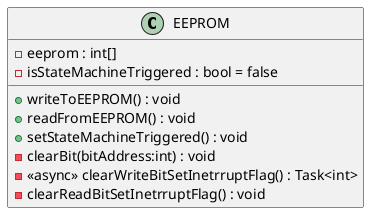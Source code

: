 @startuml
class EEPROM {
    - eeprom : int[]
    - isStateMachineTriggered : bool = false
    + writeToEEPROM() : void
    + readFromEEPROM() : void
    + setStateMachineTriggered() : void
    - clearBit(bitAddress:int) : void
    - <<async>> clearWriteBitSetInetrruptFlag() : Task<int>
    - clearReadBitSetInetrruptFlag() : void
}
@enduml
